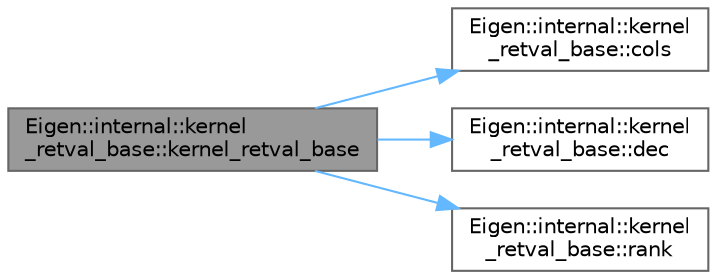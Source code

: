 digraph "Eigen::internal::kernel_retval_base::kernel_retval_base"
{
 // LATEX_PDF_SIZE
  bgcolor="transparent";
  edge [fontname=Helvetica,fontsize=10,labelfontname=Helvetica,labelfontsize=10];
  node [fontname=Helvetica,fontsize=10,shape=box,height=0.2,width=0.4];
  rankdir="LR";
  Node1 [id="Node000001",label="Eigen::internal::kernel\l_retval_base::kernel_retval_base",height=0.2,width=0.4,color="gray40", fillcolor="grey60", style="filled", fontcolor="black",tooltip=" "];
  Node1 -> Node2 [id="edge1_Node000001_Node000002",color="steelblue1",style="solid",tooltip=" "];
  Node2 [id="Node000002",label="Eigen::internal::kernel\l_retval_base::cols",height=0.2,width=0.4,color="grey40", fillcolor="white", style="filled",URL="$struct_eigen_1_1internal_1_1kernel__retval__base.html#ab572364061c0337d460111330aaa5720",tooltip=" "];
  Node1 -> Node3 [id="edge2_Node000001_Node000003",color="steelblue1",style="solid",tooltip=" "];
  Node3 [id="Node000003",label="Eigen::internal::kernel\l_retval_base::dec",height=0.2,width=0.4,color="grey40", fillcolor="white", style="filled",URL="$struct_eigen_1_1internal_1_1kernel__retval__base.html#a440ffe85f6d13ba8ec0a34b53f9454cf",tooltip=" "];
  Node1 -> Node4 [id="edge3_Node000001_Node000004",color="steelblue1",style="solid",tooltip=" "];
  Node4 [id="Node000004",label="Eigen::internal::kernel\l_retval_base::rank",height=0.2,width=0.4,color="grey40", fillcolor="white", style="filled",URL="$struct_eigen_1_1internal_1_1kernel__retval__base.html#a2c0455b0ab8b9393fb1e0b1e9c030171",tooltip=" "];
}
